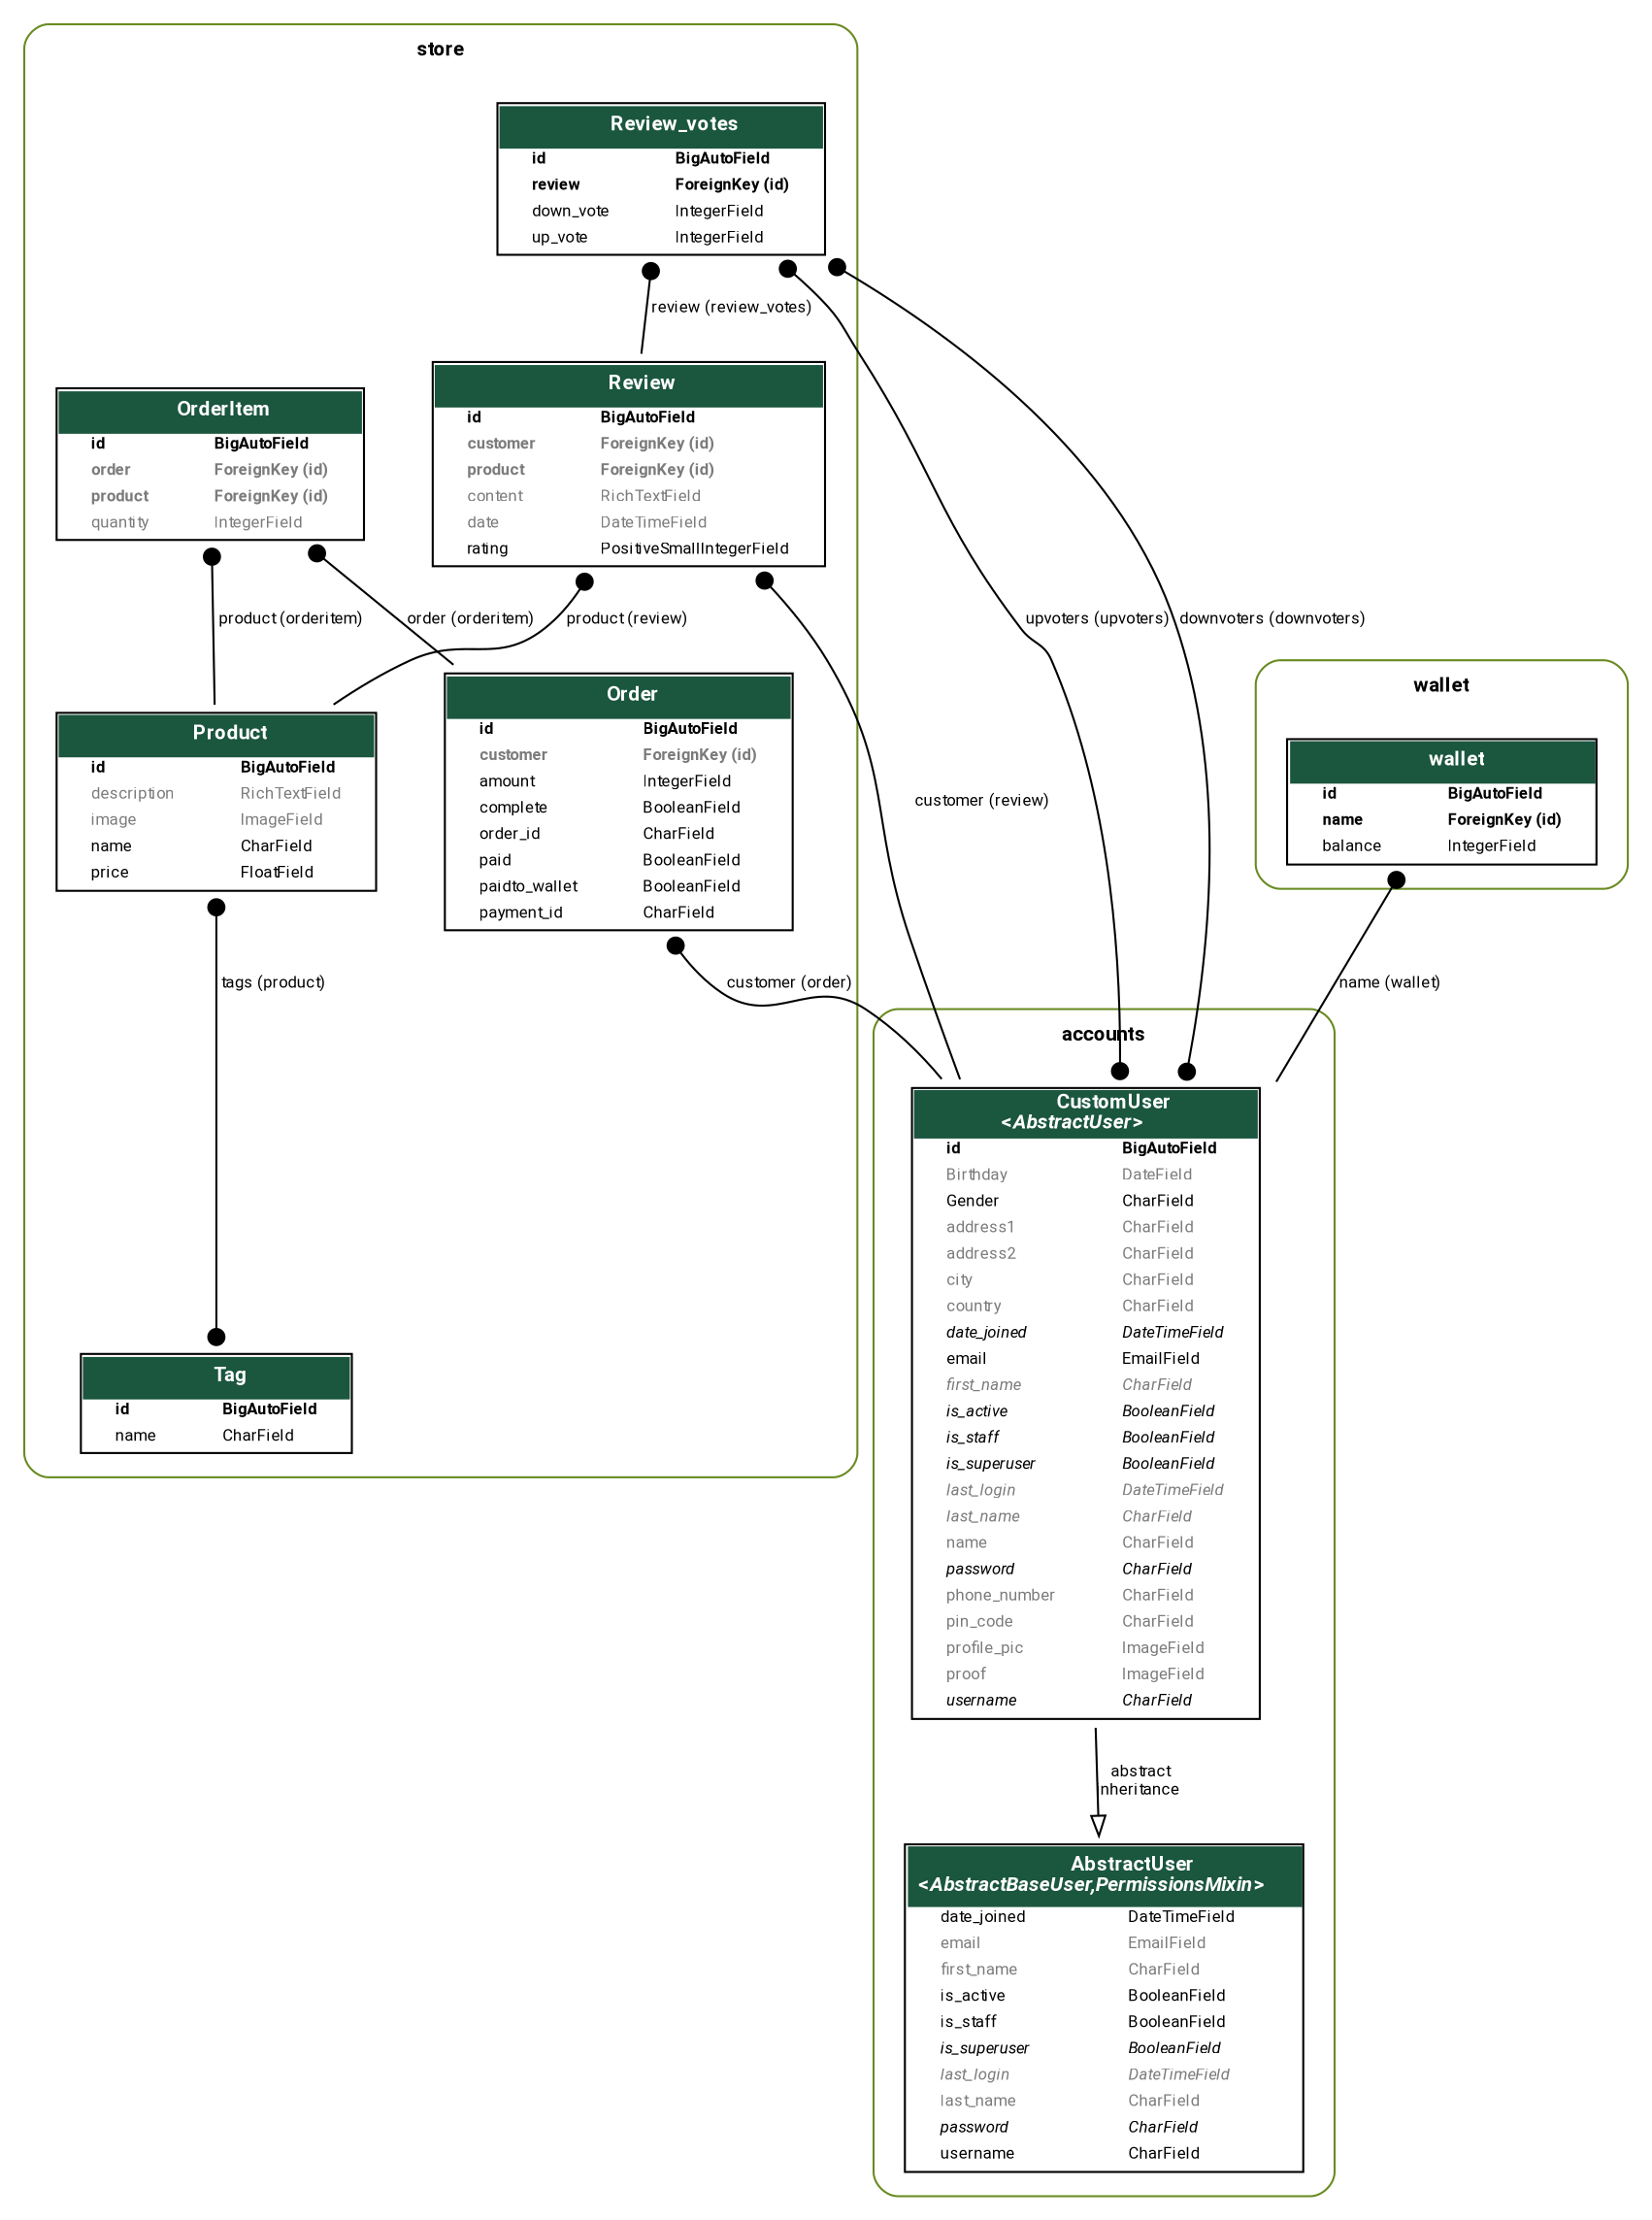 digraph model_graph {
  // Dotfile by Django-Extensions graph_models
  // Created: 2021-11-17 21:39
  // Cli Options: -a

  fontname = "Roboto"
  fontsize = 8
  splines  = true
  rankdir = "TB"

  node [
    fontname = "Roboto"
    fontsize = 8
    shape = "plaintext"
  ]

  edge [
    fontname = "Roboto"
    fontsize = 8
  ]

  // Labels




  subgraph cluster_accounts {
    label=<
          <TABLE BORDER="0" CELLBORDER="0" CELLSPACING="0">
          <TR><TD COLSPAN="2" CELLPADDING="4" ALIGN="CENTER">
          <FONT FACE="Roboto" COLOR="Black" POINT-SIZE="10">
          <B>accounts</B>
          </FONT>
          </TD></TR>
          </TABLE>
          >
    color=olivedrab4
    style="rounded"

    django_contrib_auth_models_AbstractUser [label=<
      <TABLE BGCOLOR="white" BORDER="1" CELLBORDER="0" CELLSPACING="0">
      <TR><TD COLSPAN="2" CELLPADDING="5" ALIGN="CENTER" BGCOLOR="#1b563f">
      <FONT FACE="Roboto" COLOR="white" POINT-SIZE="10"><B>
      AbstractUser<BR/>&lt;<FONT FACE="Roboto"><I>AbstractBaseUser,PermissionsMixin</I></FONT>&gt;
      </B></FONT></TD></TR>


      <TR><TD ALIGN="LEFT" BORDER="0">
      <FONT FACE="Roboto">date_joined</FONT>
      </TD><TD ALIGN="LEFT">
      <FONT FACE="Roboto">DateTimeField</FONT>
      </TD></TR>



      <TR><TD ALIGN="LEFT" BORDER="0">
      <FONT COLOR="#7B7B7B" FACE="Roboto">email</FONT>
      </TD><TD ALIGN="LEFT">
      <FONT COLOR="#7B7B7B" FACE="Roboto">EmailField</FONT>
      </TD></TR>



      <TR><TD ALIGN="LEFT" BORDER="0">
      <FONT COLOR="#7B7B7B" FACE="Roboto">first_name</FONT>
      </TD><TD ALIGN="LEFT">
      <FONT COLOR="#7B7B7B" FACE="Roboto">CharField</FONT>
      </TD></TR>



      <TR><TD ALIGN="LEFT" BORDER="0">
      <FONT FACE="Roboto">is_active</FONT>
      </TD><TD ALIGN="LEFT">
      <FONT FACE="Roboto">BooleanField</FONT>
      </TD></TR>



      <TR><TD ALIGN="LEFT" BORDER="0">
      <FONT FACE="Roboto">is_staff</FONT>
      </TD><TD ALIGN="LEFT">
      <FONT FACE="Roboto">BooleanField</FONT>
      </TD></TR>



      <TR><TD ALIGN="LEFT" BORDER="0">
      <FONT FACE="Roboto"><I>is_superuser</I></FONT>
      </TD><TD ALIGN="LEFT">
      <FONT FACE="Roboto"><I>BooleanField</I></FONT>
      </TD></TR>



      <TR><TD ALIGN="LEFT" BORDER="0">
      <FONT COLOR="#7B7B7B" FACE="Roboto"><I>last_login</I></FONT>
      </TD><TD ALIGN="LEFT">
      <FONT COLOR="#7B7B7B" FACE="Roboto"><I>DateTimeField</I></FONT>
      </TD></TR>



      <TR><TD ALIGN="LEFT" BORDER="0">
      <FONT COLOR="#7B7B7B" FACE="Roboto">last_name</FONT>
      </TD><TD ALIGN="LEFT">
      <FONT COLOR="#7B7B7B" FACE="Roboto">CharField</FONT>
      </TD></TR>



      <TR><TD ALIGN="LEFT" BORDER="0">
      <FONT FACE="Roboto"><I>password</I></FONT>
      </TD><TD ALIGN="LEFT">
      <FONT FACE="Roboto"><I>CharField</I></FONT>
      </TD></TR>



      <TR><TD ALIGN="LEFT" BORDER="0">
      <FONT FACE="Roboto">username</FONT>
      </TD><TD ALIGN="LEFT">
      <FONT FACE="Roboto">CharField</FONT>
      </TD></TR>


      </TABLE>
      >]

    accounts_models_CustomUser [label=<
      <TABLE BGCOLOR="white" BORDER="1" CELLBORDER="0" CELLSPACING="0">
      <TR><TD COLSPAN="2" CELLPADDING="2" ALIGN="CENTER" BGCOLOR="#1b563f">
      <FONT FACE="Roboto" COLOR="white" POINT-SIZE="10"><B>
      CustomUser<BR/>&lt;<FONT FACE="Roboto"><I>AbstractUser</I></FONT>&gt;
      </B></FONT></TD></TR>


      <TR><TD ALIGN="LEFT" BORDER="0">
      <FONT FACE="Roboto"><B>id</B></FONT>
      </TD><TD ALIGN="LEFT">
      <FONT FACE="Roboto"><B>BigAutoField</B></FONT>
      </TD></TR>



      <TR><TD ALIGN="LEFT" BORDER="0">
      <FONT COLOR="#7B7B7B" FACE="Roboto">Birthday</FONT>
      </TD><TD ALIGN="LEFT">
      <FONT COLOR="#7B7B7B" FACE="Roboto">DateField</FONT>
      </TD></TR>



      <TR><TD ALIGN="LEFT" BORDER="0">
      <FONT FACE="Roboto">Gender</FONT>
      </TD><TD ALIGN="LEFT">
      <FONT FACE="Roboto">CharField</FONT>
      </TD></TR>



      <TR><TD ALIGN="LEFT" BORDER="0">
      <FONT COLOR="#7B7B7B" FACE="Roboto">address1</FONT>
      </TD><TD ALIGN="LEFT">
      <FONT COLOR="#7B7B7B" FACE="Roboto">CharField</FONT>
      </TD></TR>



      <TR><TD ALIGN="LEFT" BORDER="0">
      <FONT COLOR="#7B7B7B" FACE="Roboto">address2</FONT>
      </TD><TD ALIGN="LEFT">
      <FONT COLOR="#7B7B7B" FACE="Roboto">CharField</FONT>
      </TD></TR>



      <TR><TD ALIGN="LEFT" BORDER="0">
      <FONT COLOR="#7B7B7B" FACE="Roboto">city</FONT>
      </TD><TD ALIGN="LEFT">
      <FONT COLOR="#7B7B7B" FACE="Roboto">CharField</FONT>
      </TD></TR>



      <TR><TD ALIGN="LEFT" BORDER="0">
      <FONT COLOR="#7B7B7B" FACE="Roboto">country</FONT>
      </TD><TD ALIGN="LEFT">
      <FONT COLOR="#7B7B7B" FACE="Roboto">CharField</FONT>
      </TD></TR>



      <TR><TD ALIGN="LEFT" BORDER="0">
      <FONT FACE="Roboto"><I>date_joined</I></FONT>
      </TD><TD ALIGN="LEFT">
      <FONT FACE="Roboto"><I>DateTimeField</I></FONT>
      </TD></TR>



      <TR><TD ALIGN="LEFT" BORDER="0">
      <FONT FACE="Roboto">email</FONT>
      </TD><TD ALIGN="LEFT">
      <FONT FACE="Roboto">EmailField</FONT>
      </TD></TR>



      <TR><TD ALIGN="LEFT" BORDER="0">
      <FONT COLOR="#7B7B7B" FACE="Roboto"><I>first_name</I></FONT>
      </TD><TD ALIGN="LEFT">
      <FONT COLOR="#7B7B7B" FACE="Roboto"><I>CharField</I></FONT>
      </TD></TR>



      <TR><TD ALIGN="LEFT" BORDER="0">
      <FONT FACE="Roboto"><I>is_active</I></FONT>
      </TD><TD ALIGN="LEFT">
      <FONT FACE="Roboto"><I>BooleanField</I></FONT>
      </TD></TR>



      <TR><TD ALIGN="LEFT" BORDER="0">
      <FONT FACE="Roboto"><I>is_staff</I></FONT>
      </TD><TD ALIGN="LEFT">
      <FONT FACE="Roboto"><I>BooleanField</I></FONT>
      </TD></TR>



      <TR><TD ALIGN="LEFT" BORDER="0">
      <FONT FACE="Roboto"><I>is_superuser</I></FONT>
      </TD><TD ALIGN="LEFT">
      <FONT FACE="Roboto"><I>BooleanField</I></FONT>
      </TD></TR>



      <TR><TD ALIGN="LEFT" BORDER="0">
      <FONT COLOR="#7B7B7B" FACE="Roboto"><I>last_login</I></FONT>
      </TD><TD ALIGN="LEFT">
      <FONT COLOR="#7B7B7B" FACE="Roboto"><I>DateTimeField</I></FONT>
      </TD></TR>



      <TR><TD ALIGN="LEFT" BORDER="0">
      <FONT COLOR="#7B7B7B" FACE="Roboto"><I>last_name</I></FONT>
      </TD><TD ALIGN="LEFT">
      <FONT COLOR="#7B7B7B" FACE="Roboto"><I>CharField</I></FONT>
      </TD></TR>



      <TR><TD ALIGN="LEFT" BORDER="0">
      <FONT COLOR="#7B7B7B" FACE="Roboto">name</FONT>
      </TD><TD ALIGN="LEFT">
      <FONT COLOR="#7B7B7B" FACE="Roboto">CharField</FONT>
      </TD></TR>



      <TR><TD ALIGN="LEFT" BORDER="0">
      <FONT FACE="Roboto"><I>password</I></FONT>
      </TD><TD ALIGN="LEFT">
      <FONT FACE="Roboto"><I>CharField</I></FONT>
      </TD></TR>



      <TR><TD ALIGN="LEFT" BORDER="0">
      <FONT COLOR="#7B7B7B" FACE="Roboto">phone_number</FONT>
      </TD><TD ALIGN="LEFT">
      <FONT COLOR="#7B7B7B" FACE="Roboto">CharField</FONT>
      </TD></TR>



      <TR><TD ALIGN="LEFT" BORDER="0">
      <FONT COLOR="#7B7B7B" FACE="Roboto">pin_code</FONT>
      </TD><TD ALIGN="LEFT">
      <FONT COLOR="#7B7B7B" FACE="Roboto">CharField</FONT>
      </TD></TR>



      <TR><TD ALIGN="LEFT" BORDER="0">
      <FONT COLOR="#7B7B7B" FACE="Roboto">profile_pic</FONT>
      </TD><TD ALIGN="LEFT">
      <FONT COLOR="#7B7B7B" FACE="Roboto">ImageField</FONT>
      </TD></TR>



      <TR><TD ALIGN="LEFT" BORDER="0">
      <FONT COLOR="#7B7B7B" FACE="Roboto">proof</FONT>
      </TD><TD ALIGN="LEFT">
      <FONT COLOR="#7B7B7B" FACE="Roboto">ImageField</FONT>
      </TD></TR>



      <TR><TD ALIGN="LEFT" BORDER="0">
      <FONT FACE="Roboto"><I>username</I></FONT>
      </TD><TD ALIGN="LEFT">
      <FONT FACE="Roboto"><I>CharField</I></FONT>
      </TD></TR>


      </TABLE>
      >]

  }
  subgraph cluster_store {
    label=<
          <TABLE BORDER="0" CELLBORDER="0" CELLSPACING="0">
          <TR><TD COLSPAN="2" CELLPADDING="4" ALIGN="CENTER">
          <FONT FACE="Roboto" COLOR="Black" POINT-SIZE="10">
          <B>store</B>
          </FONT>
          </TD></TR>
          </TABLE>
          >
    color=olivedrab4
    style="rounded"

    store_models_Tag [label=<
      <TABLE BGCOLOR="white" BORDER="1" CELLBORDER="0" CELLSPACING="0">
      <TR><TD COLSPAN="2" CELLPADDING="5" ALIGN="CENTER" BGCOLOR="#1b563f">
      <FONT FACE="Roboto" COLOR="white" POINT-SIZE="10"><B>
      Tag
      </B></FONT></TD></TR>


      <TR><TD ALIGN="LEFT" BORDER="0">
      <FONT FACE="Roboto"><B>id</B></FONT>
      </TD><TD ALIGN="LEFT">
      <FONT FACE="Roboto"><B>BigAutoField</B></FONT>
      </TD></TR>



      <TR><TD ALIGN="LEFT" BORDER="0">
      <FONT FACE="Roboto">name</FONT>
      </TD><TD ALIGN="LEFT">
      <FONT FACE="Roboto">CharField</FONT>
      </TD></TR>


      </TABLE>
      >]

    store_models_Product [label=<
      <TABLE BGCOLOR="white" BORDER="1" CELLBORDER="0" CELLSPACING="0">
      <TR><TD COLSPAN="2" CELLPADDING="5" ALIGN="CENTER" BGCOLOR="#1b563f">
      <FONT FACE="Roboto" COLOR="white" POINT-SIZE="10"><B>
      Product
      </B></FONT></TD></TR>


      <TR><TD ALIGN="LEFT" BORDER="0">
      <FONT FACE="Roboto"><B>id</B></FONT>
      </TD><TD ALIGN="LEFT">
      <FONT FACE="Roboto"><B>BigAutoField</B></FONT>
      </TD></TR>



      <TR><TD ALIGN="LEFT" BORDER="0">
      <FONT COLOR="#7B7B7B" FACE="Roboto">description</FONT>
      </TD><TD ALIGN="LEFT">
      <FONT COLOR="#7B7B7B" FACE="Roboto">RichTextField</FONT>
      </TD></TR>



      <TR><TD ALIGN="LEFT" BORDER="0">
      <FONT COLOR="#7B7B7B" FACE="Roboto">image</FONT>
      </TD><TD ALIGN="LEFT">
      <FONT COLOR="#7B7B7B" FACE="Roboto">ImageField</FONT>
      </TD></TR>



      <TR><TD ALIGN="LEFT" BORDER="0">
      <FONT FACE="Roboto">name</FONT>
      </TD><TD ALIGN="LEFT">
      <FONT FACE="Roboto">CharField</FONT>
      </TD></TR>



      <TR><TD ALIGN="LEFT" BORDER="0">
      <FONT FACE="Roboto">price</FONT>
      </TD><TD ALIGN="LEFT">
      <FONT FACE="Roboto">FloatField</FONT>
      </TD></TR>


      </TABLE>
      >]

    store_models_Review [label=<
      <TABLE BGCOLOR="white" BORDER="1" CELLBORDER="0" CELLSPACING="0">
      <TR><TD COLSPAN="2" CELLPADDING="5" ALIGN="CENTER" BGCOLOR="#1b563f">
      <FONT FACE="Roboto" COLOR="white" POINT-SIZE="10"><B>
      Review
      </B></FONT></TD></TR>


      <TR><TD ALIGN="LEFT" BORDER="0">
      <FONT FACE="Roboto"><B>id</B></FONT>
      </TD><TD ALIGN="LEFT">
      <FONT FACE="Roboto"><B>BigAutoField</B></FONT>
      </TD></TR>



      <TR><TD ALIGN="LEFT" BORDER="0">
      <FONT COLOR="#7B7B7B" FACE="Roboto"><B>customer</B></FONT>
      </TD><TD ALIGN="LEFT">
      <FONT COLOR="#7B7B7B" FACE="Roboto"><B>ForeignKey (id)</B></FONT>
      </TD></TR>



      <TR><TD ALIGN="LEFT" BORDER="0">
      <FONT COLOR="#7B7B7B" FACE="Roboto"><B>product</B></FONT>
      </TD><TD ALIGN="LEFT">
      <FONT COLOR="#7B7B7B" FACE="Roboto"><B>ForeignKey (id)</B></FONT>
      </TD></TR>



      <TR><TD ALIGN="LEFT" BORDER="0">
      <FONT COLOR="#7B7B7B" FACE="Roboto">content</FONT>
      </TD><TD ALIGN="LEFT">
      <FONT COLOR="#7B7B7B" FACE="Roboto">RichTextField</FONT>
      </TD></TR>



      <TR><TD ALIGN="LEFT" BORDER="0">
      <FONT COLOR="#7B7B7B" FACE="Roboto">date</FONT>
      </TD><TD ALIGN="LEFT">
      <FONT COLOR="#7B7B7B" FACE="Roboto">DateTimeField</FONT>
      </TD></TR>



      <TR><TD ALIGN="LEFT" BORDER="0">
      <FONT FACE="Roboto">rating</FONT>
      </TD><TD ALIGN="LEFT">
      <FONT FACE="Roboto">PositiveSmallIntegerField</FONT>
      </TD></TR>


      </TABLE>
      >]

    store_models_Review_votes [label=<
      <TABLE BGCOLOR="white" BORDER="1" CELLBORDER="0" CELLSPACING="0">
      <TR><TD COLSPAN="2" CELLPADDING="5" ALIGN="CENTER" BGCOLOR="#1b563f">
      <FONT FACE="Roboto" COLOR="white" POINT-SIZE="10"><B>
      Review_votes
      </B></FONT></TD></TR>


      <TR><TD ALIGN="LEFT" BORDER="0">
      <FONT FACE="Roboto"><B>id</B></FONT>
      </TD><TD ALIGN="LEFT">
      <FONT FACE="Roboto"><B>BigAutoField</B></FONT>
      </TD></TR>



      <TR><TD ALIGN="LEFT" BORDER="0">
      <FONT FACE="Roboto"><B>review</B></FONT>
      </TD><TD ALIGN="LEFT">
      <FONT FACE="Roboto"><B>ForeignKey (id)</B></FONT>
      </TD></TR>



      <TR><TD ALIGN="LEFT" BORDER="0">
      <FONT FACE="Roboto">down_vote</FONT>
      </TD><TD ALIGN="LEFT">
      <FONT FACE="Roboto">IntegerField</FONT>
      </TD></TR>



      <TR><TD ALIGN="LEFT" BORDER="0">
      <FONT FACE="Roboto">up_vote</FONT>
      </TD><TD ALIGN="LEFT">
      <FONT FACE="Roboto">IntegerField</FONT>
      </TD></TR>


      </TABLE>
      >]

    store_models_Order [label=<
      <TABLE BGCOLOR="white" BORDER="1" CELLBORDER="0" CELLSPACING="0">
      <TR><TD COLSPAN="2" CELLPADDING="5" ALIGN="CENTER" BGCOLOR="#1b563f">
      <FONT FACE="Roboto" COLOR="white" POINT-SIZE="10"><B>
      Order
      </B></FONT></TD></TR>


      <TR><TD ALIGN="LEFT" BORDER="0">
      <FONT FACE="Roboto"><B>id</B></FONT>
      </TD><TD ALIGN="LEFT">
      <FONT FACE="Roboto"><B>BigAutoField</B></FONT>
      </TD></TR>



      <TR><TD ALIGN="LEFT" BORDER="0">
      <FONT COLOR="#7B7B7B" FACE="Roboto"><B>customer</B></FONT>
      </TD><TD ALIGN="LEFT">
      <FONT COLOR="#7B7B7B" FACE="Roboto"><B>ForeignKey (id)</B></FONT>
      </TD></TR>



      <TR><TD ALIGN="LEFT" BORDER="0">
      <FONT FACE="Roboto">amount</FONT>
      </TD><TD ALIGN="LEFT">
      <FONT FACE="Roboto">IntegerField</FONT>
      </TD></TR>



      <TR><TD ALIGN="LEFT" BORDER="0">
      <FONT FACE="Roboto">complete</FONT>
      </TD><TD ALIGN="LEFT">
      <FONT FACE="Roboto">BooleanField</FONT>
      </TD></TR>



      <TR><TD ALIGN="LEFT" BORDER="0">
      <FONT FACE="Roboto">order_id</FONT>
      </TD><TD ALIGN="LEFT">
      <FONT FACE="Roboto">CharField</FONT>
      </TD></TR>



      <TR><TD ALIGN="LEFT" BORDER="0">
      <FONT FACE="Roboto">paid</FONT>
      </TD><TD ALIGN="LEFT">
      <FONT FACE="Roboto">BooleanField</FONT>
      </TD></TR>



      <TR><TD ALIGN="LEFT" BORDER="0">
      <FONT FACE="Roboto">paidto_wallet</FONT>
      </TD><TD ALIGN="LEFT">
      <FONT FACE="Roboto">BooleanField</FONT>
      </TD></TR>



      <TR><TD ALIGN="LEFT" BORDER="0">
      <FONT FACE="Roboto">payment_id</FONT>
      </TD><TD ALIGN="LEFT">
      <FONT FACE="Roboto">CharField</FONT>
      </TD></TR>


      </TABLE>
      >]

    store_models_OrderItem [label=<
      <TABLE BGCOLOR="white" BORDER="1" CELLBORDER="0" CELLSPACING="0">
      <TR><TD COLSPAN="2" CELLPADDING="5" ALIGN="CENTER" BGCOLOR="#1b563f">
      <FONT FACE="Roboto" COLOR="white" POINT-SIZE="10"><B>
      OrderItem
      </B></FONT></TD></TR>


      <TR><TD ALIGN="LEFT" BORDER="0">
      <FONT FACE="Roboto"><B>id</B></FONT>
      </TD><TD ALIGN="LEFT">
      <FONT FACE="Roboto"><B>BigAutoField</B></FONT>
      </TD></TR>



      <TR><TD ALIGN="LEFT" BORDER="0">
      <FONT COLOR="#7B7B7B" FACE="Roboto"><B>order</B></FONT>
      </TD><TD ALIGN="LEFT">
      <FONT COLOR="#7B7B7B" FACE="Roboto"><B>ForeignKey (id)</B></FONT>
      </TD></TR>



      <TR><TD ALIGN="LEFT" BORDER="0">
      <FONT COLOR="#7B7B7B" FACE="Roboto"><B>product</B></FONT>
      </TD><TD ALIGN="LEFT">
      <FONT COLOR="#7B7B7B" FACE="Roboto"><B>ForeignKey (id)</B></FONT>
      </TD></TR>



      <TR><TD ALIGN="LEFT" BORDER="0">
      <FONT COLOR="#7B7B7B" FACE="Roboto">quantity</FONT>
      </TD><TD ALIGN="LEFT">
      <FONT COLOR="#7B7B7B" FACE="Roboto">IntegerField</FONT>
      </TD></TR>


      </TABLE>
      >]

  }
  subgraph cluster_wallet {
    label=<
          <TABLE BORDER="0" CELLBORDER="0" CELLSPACING="0">
          <TR><TD COLSPAN="2" CELLPADDING="4" ALIGN="CENTER">
          <FONT FACE="Roboto" COLOR="Black" POINT-SIZE="10">
          <B>wallet</B>
          </FONT>
          </TD></TR>
          </TABLE>
          >
    color=olivedrab4
    style="rounded"

    wallet_models_wallet [label=<
      <TABLE BGCOLOR="white" BORDER="1" CELLBORDER="0" CELLSPACING="0">
      <TR><TD COLSPAN="2" CELLPADDING="5" ALIGN="CENTER" BGCOLOR="#1b563f">
      <FONT FACE="Roboto" COLOR="white" POINT-SIZE="10"><B>
      wallet
      </B></FONT></TD></TR>


      <TR><TD ALIGN="LEFT" BORDER="0">
      <FONT FACE="Roboto"><B>id</B></FONT>
      </TD><TD ALIGN="LEFT">
      <FONT FACE="Roboto"><B>BigAutoField</B></FONT>
      </TD></TR>



      <TR><TD ALIGN="LEFT" BORDER="0">
      <FONT FACE="Roboto"><B>name</B></FONT>
      </TD><TD ALIGN="LEFT">
      <FONT FACE="Roboto"><B>ForeignKey (id)</B></FONT>
      </TD></TR>



      <TR><TD ALIGN="LEFT" BORDER="0">
      <FONT FACE="Roboto">balance</FONT>
      </TD><TD ALIGN="LEFT">
      <FONT FACE="Roboto">IntegerField</FONT>
      </TD></TR>


      </TABLE>
      >]

  }


  // Relations

  accounts_models_CustomUser -> django_contrib_auth_models_AbstractUser
  [label=" abstract\ninheritance"] [arrowhead=empty, arrowtail=none, dir=both];


  store_models_Product -> store_models_Tag
  [label=" tags (product)"] [arrowhead=dot arrowtail=dot, dir=both];

  store_models_Review -> accounts_models_CustomUser
  [label=" customer (review)"] [arrowhead=none, arrowtail=dot, dir=both];

  store_models_Review -> store_models_Product
  [label=" product (review)"] [arrowhead=none, arrowtail=dot, dir=both];

  store_models_Review_votes -> store_models_Review
  [label=" review (review_votes)"] [arrowhead=none, arrowtail=dot, dir=both];

  store_models_Review_votes -> accounts_models_CustomUser
  [label=" upvoters (upvoters)"] [arrowhead=dot arrowtail=dot, dir=both];

  store_models_Review_votes -> accounts_models_CustomUser
  [label=" downvoters (downvoters)"] [arrowhead=dot arrowtail=dot, dir=both];

  store_models_Order -> accounts_models_CustomUser
  [label=" customer (order)"] [arrowhead=none, arrowtail=dot, dir=both];

  store_models_OrderItem -> store_models_Product
  [label=" product (orderitem)"] [arrowhead=none, arrowtail=dot, dir=both];

  store_models_OrderItem -> store_models_Order
  [label=" order (orderitem)"] [arrowhead=none, arrowtail=dot, dir=both];


  wallet_models_wallet -> accounts_models_CustomUser
  [label=" name (wallet)"] [arrowhead=none, arrowtail=dot, dir=both];


}

